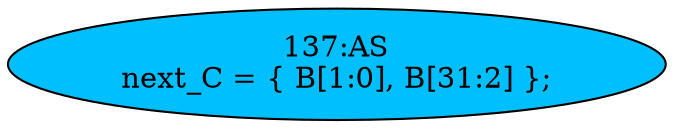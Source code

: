 strict digraph "" {
	node [label="\N"];
	"137:AS"	 [ast="<pyverilog.vparser.ast.Assign object at 0x7f56feddf510>",
		def_var="['next_C']",
		fillcolor=deepskyblue,
		label="137:AS
next_C = { B[1:0], B[31:2] };",
		statements="[]",
		style=filled,
		typ=Assign,
		use_var="['B', 'B']"];
}

